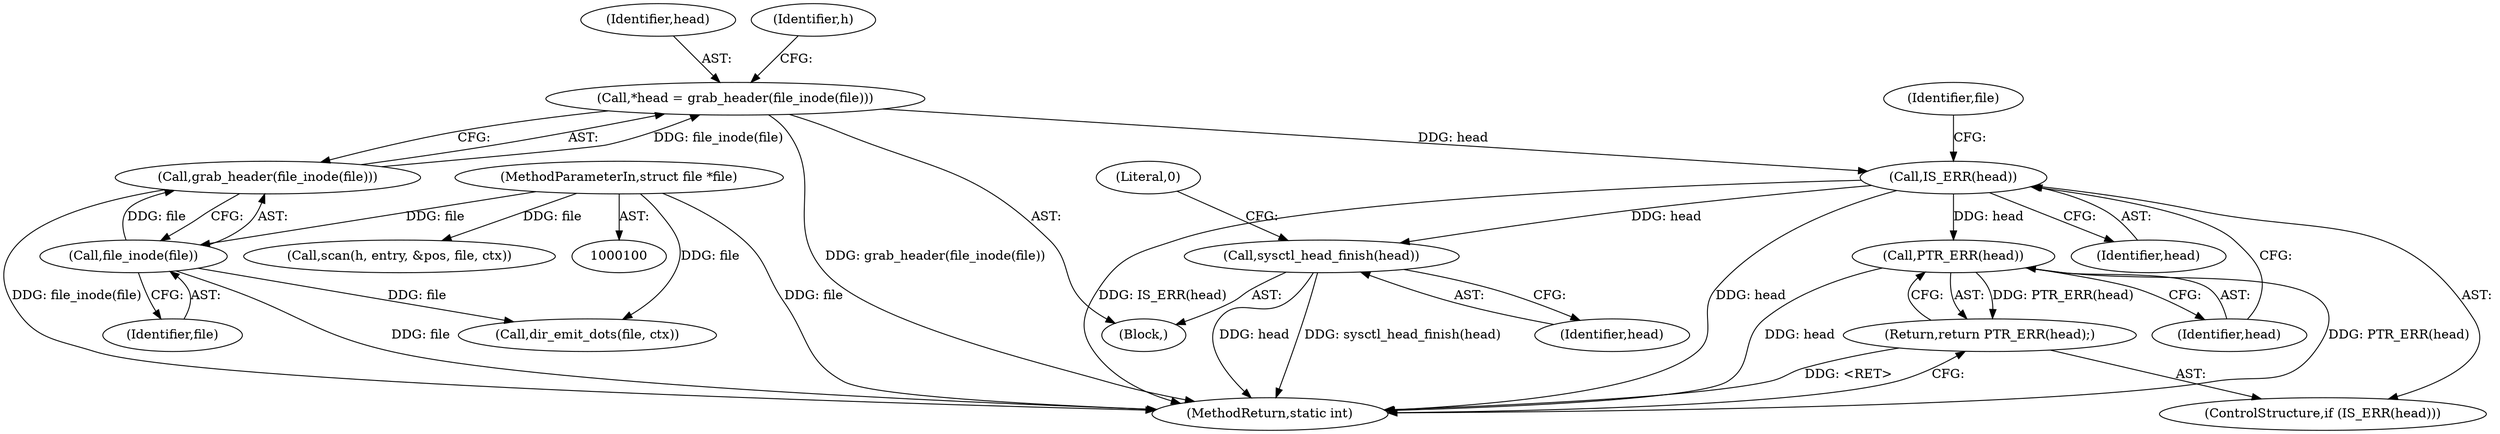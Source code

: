 digraph "0_linux_93362fa47fe98b62e4a34ab408c4a418432e7939@pointer" {
"1000118" [label="(Call,IS_ERR(head))"];
"1000105" [label="(Call,*head = grab_header(file_inode(file)))"];
"1000107" [label="(Call,grab_header(file_inode(file)))"];
"1000108" [label="(Call,file_inode(file))"];
"1000101" [label="(MethodParameterIn,struct file *file)"];
"1000121" [label="(Call,PTR_ERR(head))"];
"1000120" [label="(Return,return PTR_ERR(head);)"];
"1000160" [label="(Call,sysctl_head_finish(head))"];
"1000106" [label="(Identifier,head)"];
"1000112" [label="(Identifier,h)"];
"1000164" [label="(MethodReturn,static int)"];
"1000122" [label="(Identifier,head)"];
"1000126" [label="(Identifier,file)"];
"1000101" [label="(MethodParameterIn,struct file *file)"];
"1000118" [label="(Call,IS_ERR(head))"];
"1000125" [label="(Call,dir_emit_dots(file, ctx))"];
"1000160" [label="(Call,sysctl_head_finish(head))"];
"1000107" [label="(Call,grab_header(file_inode(file)))"];
"1000108" [label="(Call,file_inode(file))"];
"1000103" [label="(Block,)"];
"1000109" [label="(Identifier,file)"];
"1000149" [label="(Call,scan(h, entry, &pos, file, ctx))"];
"1000121" [label="(Call,PTR_ERR(head))"];
"1000105" [label="(Call,*head = grab_header(file_inode(file)))"];
"1000161" [label="(Identifier,head)"];
"1000117" [label="(ControlStructure,if (IS_ERR(head)))"];
"1000120" [label="(Return,return PTR_ERR(head);)"];
"1000119" [label="(Identifier,head)"];
"1000163" [label="(Literal,0)"];
"1000118" -> "1000117"  [label="AST: "];
"1000118" -> "1000119"  [label="CFG: "];
"1000119" -> "1000118"  [label="AST: "];
"1000122" -> "1000118"  [label="CFG: "];
"1000126" -> "1000118"  [label="CFG: "];
"1000118" -> "1000164"  [label="DDG: IS_ERR(head)"];
"1000118" -> "1000164"  [label="DDG: head"];
"1000105" -> "1000118"  [label="DDG: head"];
"1000118" -> "1000121"  [label="DDG: head"];
"1000118" -> "1000160"  [label="DDG: head"];
"1000105" -> "1000103"  [label="AST: "];
"1000105" -> "1000107"  [label="CFG: "];
"1000106" -> "1000105"  [label="AST: "];
"1000107" -> "1000105"  [label="AST: "];
"1000112" -> "1000105"  [label="CFG: "];
"1000105" -> "1000164"  [label="DDG: grab_header(file_inode(file))"];
"1000107" -> "1000105"  [label="DDG: file_inode(file)"];
"1000107" -> "1000108"  [label="CFG: "];
"1000108" -> "1000107"  [label="AST: "];
"1000107" -> "1000164"  [label="DDG: file_inode(file)"];
"1000108" -> "1000107"  [label="DDG: file"];
"1000108" -> "1000109"  [label="CFG: "];
"1000109" -> "1000108"  [label="AST: "];
"1000108" -> "1000164"  [label="DDG: file"];
"1000101" -> "1000108"  [label="DDG: file"];
"1000108" -> "1000125"  [label="DDG: file"];
"1000101" -> "1000100"  [label="AST: "];
"1000101" -> "1000164"  [label="DDG: file"];
"1000101" -> "1000125"  [label="DDG: file"];
"1000101" -> "1000149"  [label="DDG: file"];
"1000121" -> "1000120"  [label="AST: "];
"1000121" -> "1000122"  [label="CFG: "];
"1000122" -> "1000121"  [label="AST: "];
"1000120" -> "1000121"  [label="CFG: "];
"1000121" -> "1000164"  [label="DDG: PTR_ERR(head)"];
"1000121" -> "1000164"  [label="DDG: head"];
"1000121" -> "1000120"  [label="DDG: PTR_ERR(head)"];
"1000120" -> "1000117"  [label="AST: "];
"1000164" -> "1000120"  [label="CFG: "];
"1000120" -> "1000164"  [label="DDG: <RET>"];
"1000160" -> "1000103"  [label="AST: "];
"1000160" -> "1000161"  [label="CFG: "];
"1000161" -> "1000160"  [label="AST: "];
"1000163" -> "1000160"  [label="CFG: "];
"1000160" -> "1000164"  [label="DDG: sysctl_head_finish(head)"];
"1000160" -> "1000164"  [label="DDG: head"];
}
